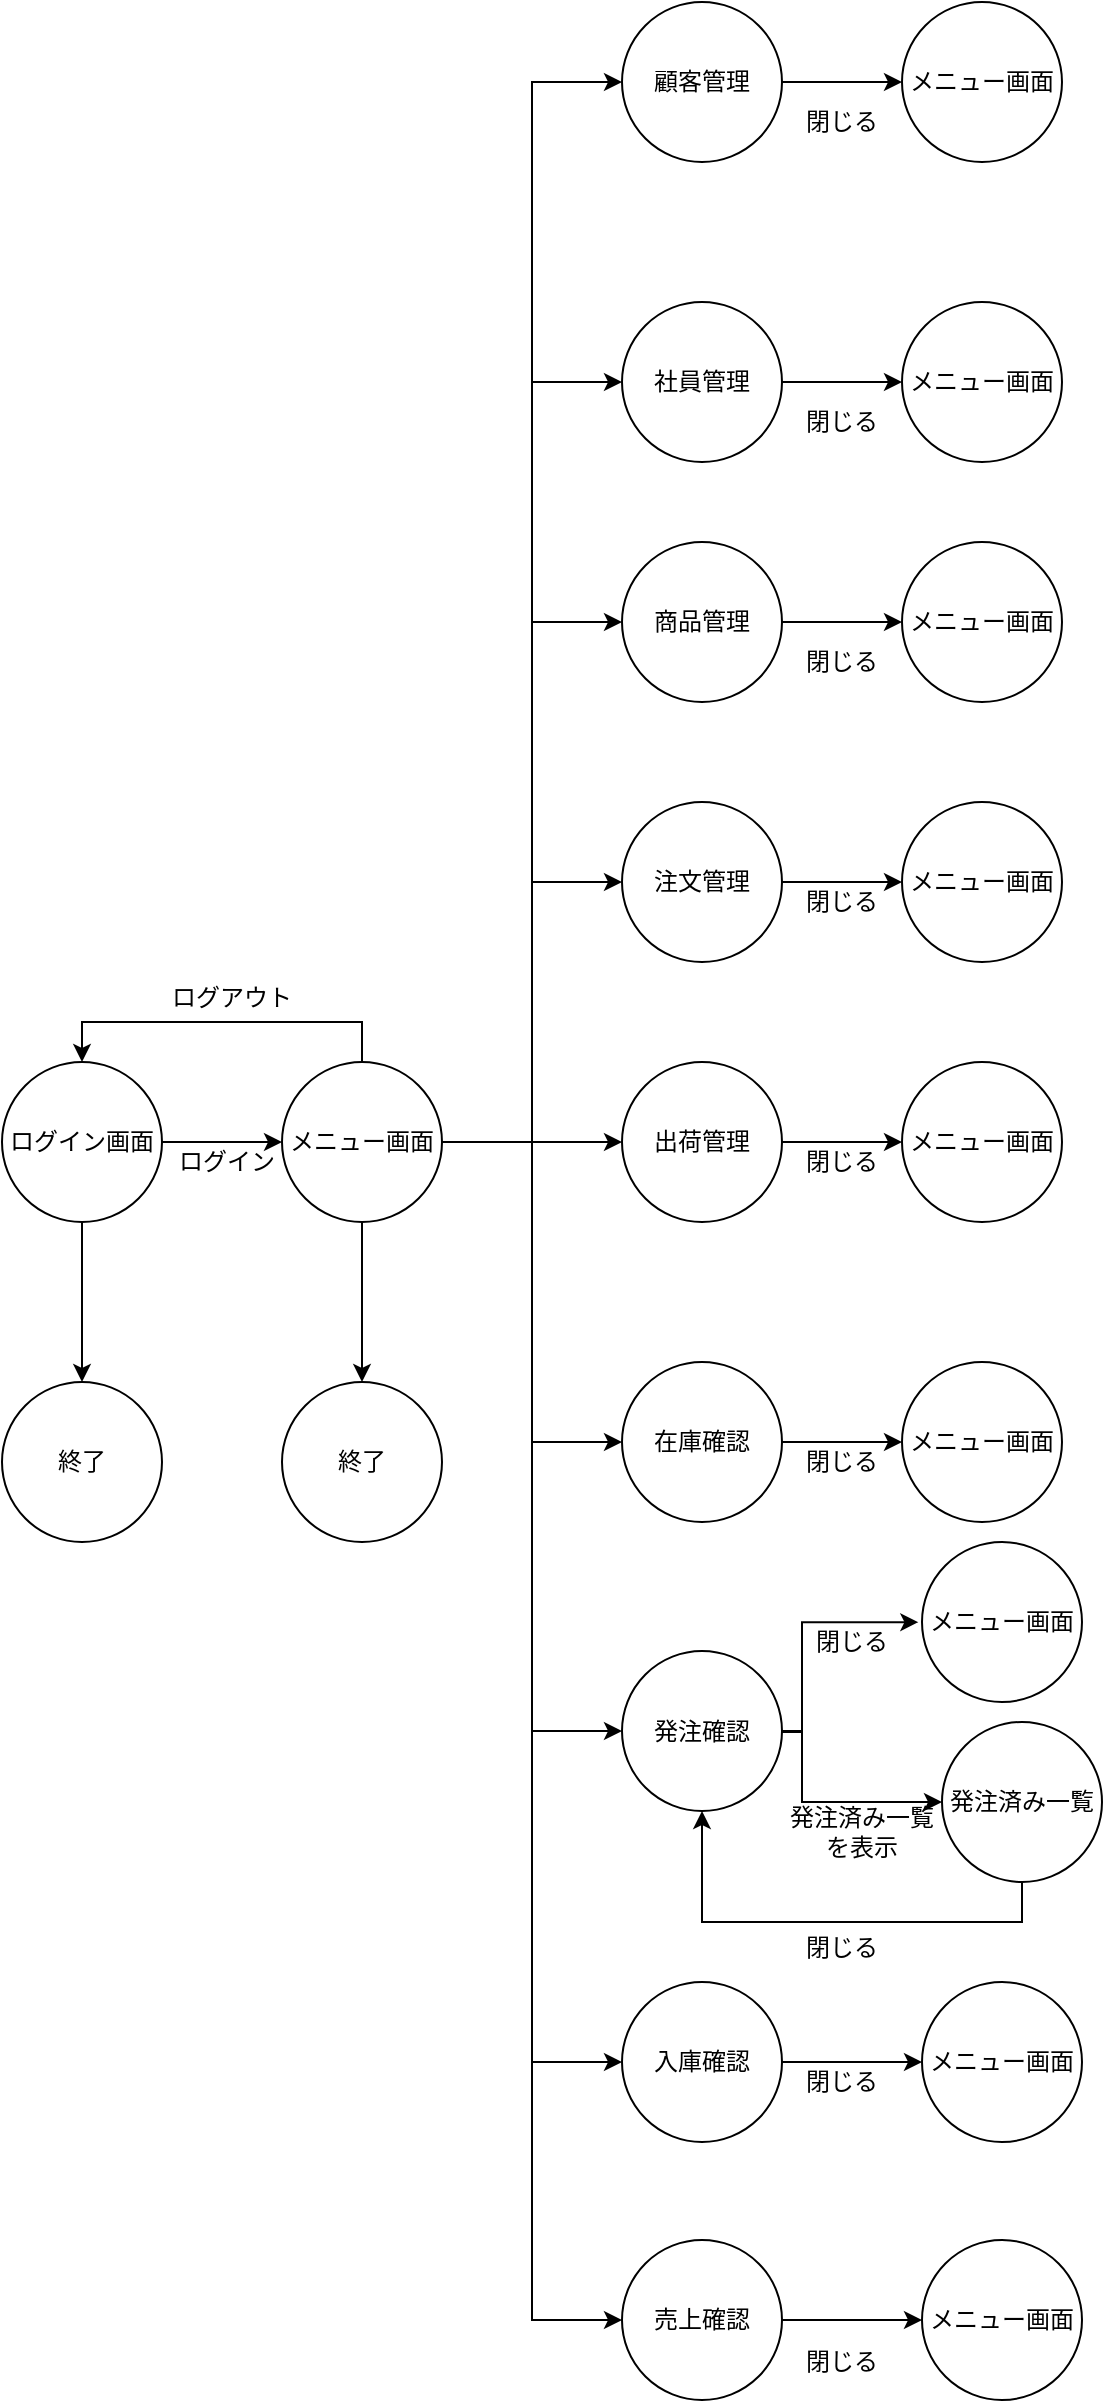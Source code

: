 <mxfile version="12.1.7" type="device" pages="1"><diagram id="OMTHoiUMr27MDIO-R3xt" name="ページ1"><mxGraphModel dx="1874" dy="2300" grid="1" gridSize="10" guides="1" tooltips="1" connect="1" arrows="1" fold="1" page="1" pageScale="1" pageWidth="827" pageHeight="1169" math="0" shadow="0"><root><mxCell id="0"/><mxCell id="1" parent="0"/><mxCell id="sRR1D23NHWSHgjxONxMD-1" style="edgeStyle=orthogonalEdgeStyle;rounded=0;orthogonalLoop=1;jettySize=auto;html=1;entryX=0;entryY=0.5;entryDx=0;entryDy=0;" parent="1" source="sRR1D23NHWSHgjxONxMD-3" target="sRR1D23NHWSHgjxONxMD-17" edge="1"><mxGeometry relative="1" as="geometry"/></mxCell><mxCell id="sRR1D23NHWSHgjxONxMD-2" style="edgeStyle=orthogonalEdgeStyle;rounded=0;orthogonalLoop=1;jettySize=auto;html=1;entryX=0.5;entryY=0;entryDx=0;entryDy=0;" parent="1" source="sRR1D23NHWSHgjxONxMD-3" target="sRR1D23NHWSHgjxONxMD-63" edge="1"><mxGeometry relative="1" as="geometry"/></mxCell><mxCell id="sRR1D23NHWSHgjxONxMD-3" value="ログイン画面" style="ellipse;whiteSpace=wrap;html=1;aspect=fixed;" parent="1" vertex="1"><mxGeometry x="130" y="270" width="80" height="80" as="geometry"/></mxCell><mxCell id="sRR1D23NHWSHgjxONxMD-4" style="edgeStyle=orthogonalEdgeStyle;rounded=0;orthogonalLoop=1;jettySize=auto;html=1;entryX=0;entryY=0.5;entryDx=0;entryDy=0;" parent="1" target="sRR1D23NHWSHgjxONxMD-20" edge="1"><mxGeometry relative="1" as="geometry"><mxPoint x="354" y="310" as="sourcePoint"/><mxPoint x="444.286" y="-321.429" as="targetPoint"/><Array as="points"><mxPoint x="395" y="310"/><mxPoint x="395" y="-220"/></Array></mxGeometry></mxCell><mxCell id="sRR1D23NHWSHgjxONxMD-5" style="edgeStyle=orthogonalEdgeStyle;rounded=0;orthogonalLoop=1;jettySize=auto;html=1;exitX=1;exitY=0.5;exitDx=0;exitDy=0;entryX=0;entryY=0.5;entryDx=0;entryDy=0;" parent="1" source="sRR1D23NHWSHgjxONxMD-17" target="sRR1D23NHWSHgjxONxMD-22" edge="1"><mxGeometry relative="1" as="geometry"/></mxCell><mxCell id="sRR1D23NHWSHgjxONxMD-6" style="edgeStyle=orthogonalEdgeStyle;rounded=0;orthogonalLoop=1;jettySize=auto;html=1;exitX=1;exitY=0.5;exitDx=0;exitDy=0;entryX=0;entryY=0.5;entryDx=0;entryDy=0;" parent="1" source="sRR1D23NHWSHgjxONxMD-17" target="sRR1D23NHWSHgjxONxMD-24" edge="1"><mxGeometry relative="1" as="geometry"/></mxCell><mxCell id="sRR1D23NHWSHgjxONxMD-7" style="edgeStyle=orthogonalEdgeStyle;rounded=0;orthogonalLoop=1;jettySize=auto;html=1;exitX=1;exitY=0.5;exitDx=0;exitDy=0;entryX=0;entryY=0.5;entryDx=0;entryDy=0;" parent="1" source="sRR1D23NHWSHgjxONxMD-17" target="sRR1D23NHWSHgjxONxMD-26" edge="1"><mxGeometry relative="1" as="geometry"/></mxCell><mxCell id="sRR1D23NHWSHgjxONxMD-8" style="edgeStyle=orthogonalEdgeStyle;rounded=0;orthogonalLoop=1;jettySize=auto;html=1;exitX=1;exitY=0.5;exitDx=0;exitDy=0;entryX=0;entryY=0.5;entryDx=0;entryDy=0;" parent="1" source="sRR1D23NHWSHgjxONxMD-17" target="sRR1D23NHWSHgjxONxMD-29" edge="1"><mxGeometry relative="1" as="geometry"/></mxCell><mxCell id="sRR1D23NHWSHgjxONxMD-9" style="edgeStyle=orthogonalEdgeStyle;rounded=0;orthogonalLoop=1;jettySize=auto;html=1;exitX=1;exitY=0.5;exitDx=0;exitDy=0;entryX=0;entryY=0.5;entryDx=0;entryDy=0;" parent="1" source="sRR1D23NHWSHgjxONxMD-17" target="sRR1D23NHWSHgjxONxMD-31" edge="1"><mxGeometry relative="1" as="geometry"/></mxCell><mxCell id="sRR1D23NHWSHgjxONxMD-10" style="edgeStyle=orthogonalEdgeStyle;rounded=0;orthogonalLoop=1;jettySize=auto;html=1;exitX=1;exitY=0.5;exitDx=0;exitDy=0;entryX=0;entryY=0.5;entryDx=0;entryDy=0;" parent="1" source="sRR1D23NHWSHgjxONxMD-17" target="sRR1D23NHWSHgjxONxMD-33" edge="1"><mxGeometry relative="1" as="geometry"/></mxCell><mxCell id="sRR1D23NHWSHgjxONxMD-11" style="edgeStyle=orthogonalEdgeStyle;rounded=0;orthogonalLoop=1;jettySize=auto;html=1;exitX=1;exitY=0.5;exitDx=0;exitDy=0;entryX=0;entryY=0.5;entryDx=0;entryDy=0;" parent="1" source="sRR1D23NHWSHgjxONxMD-17" target="sRR1D23NHWSHgjxONxMD-35" edge="1"><mxGeometry relative="1" as="geometry"/></mxCell><mxCell id="sRR1D23NHWSHgjxONxMD-12" style="edgeStyle=orthogonalEdgeStyle;rounded=0;orthogonalLoop=1;jettySize=auto;html=1;exitX=1;exitY=0.5;exitDx=0;exitDy=0;entryX=0;entryY=0.5;entryDx=0;entryDy=0;" parent="1" source="sRR1D23NHWSHgjxONxMD-17" target="sRR1D23NHWSHgjxONxMD-37" edge="1"><mxGeometry relative="1" as="geometry"/></mxCell><mxCell id="sRR1D23NHWSHgjxONxMD-15" style="edgeStyle=orthogonalEdgeStyle;rounded=0;orthogonalLoop=1;jettySize=auto;html=1;exitX=0.5;exitY=1;exitDx=0;exitDy=0;entryX=0.5;entryY=0;entryDx=0;entryDy=0;" parent="1" source="sRR1D23NHWSHgjxONxMD-17" target="sRR1D23NHWSHgjxONxMD-18" edge="1"><mxGeometry relative="1" as="geometry"/></mxCell><mxCell id="sRR1D23NHWSHgjxONxMD-16" style="edgeStyle=orthogonalEdgeStyle;rounded=0;orthogonalLoop=1;jettySize=auto;html=1;entryX=0.5;entryY=0;entryDx=0;entryDy=0;entryPerimeter=0;" parent="1" source="sRR1D23NHWSHgjxONxMD-17" target="sRR1D23NHWSHgjxONxMD-3" edge="1"><mxGeometry relative="1" as="geometry"><Array as="points"><mxPoint x="310" y="250"/><mxPoint x="170" y="250"/></Array></mxGeometry></mxCell><mxCell id="sRR1D23NHWSHgjxONxMD-17" value="メニュー画面" style="ellipse;whiteSpace=wrap;html=1;aspect=fixed;" parent="1" vertex="1"><mxGeometry x="270" y="270" width="80" height="80" as="geometry"/></mxCell><mxCell id="sRR1D23NHWSHgjxONxMD-18" value="終了" style="ellipse;whiteSpace=wrap;html=1;aspect=fixed;" parent="1" vertex="1"><mxGeometry x="270" y="430" width="80" height="80" as="geometry"/></mxCell><mxCell id="sRR1D23NHWSHgjxONxMD-19" style="edgeStyle=orthogonalEdgeStyle;rounded=0;orthogonalLoop=1;jettySize=auto;html=1;exitX=1;exitY=0.5;exitDx=0;exitDy=0;entryX=0;entryY=0.5;entryDx=0;entryDy=0;" parent="1" source="sRR1D23NHWSHgjxONxMD-20" target="sRR1D23NHWSHgjxONxMD-42" edge="1"><mxGeometry relative="1" as="geometry"/></mxCell><mxCell id="sRR1D23NHWSHgjxONxMD-20" value="顧客管理" style="ellipse;whiteSpace=wrap;html=1;aspect=fixed;" parent="1" vertex="1"><mxGeometry x="440" y="-260" width="80" height="80" as="geometry"/></mxCell><mxCell id="sRR1D23NHWSHgjxONxMD-21" style="edgeStyle=orthogonalEdgeStyle;rounded=0;orthogonalLoop=1;jettySize=auto;html=1;entryX=0;entryY=0.5;entryDx=0;entryDy=0;" parent="1" source="sRR1D23NHWSHgjxONxMD-22" target="sRR1D23NHWSHgjxONxMD-43" edge="1"><mxGeometry relative="1" as="geometry"/></mxCell><mxCell id="sRR1D23NHWSHgjxONxMD-22" value="社員管理" style="ellipse;whiteSpace=wrap;html=1;aspect=fixed;" parent="1" vertex="1"><mxGeometry x="440" y="-110" width="80" height="80" as="geometry"/></mxCell><mxCell id="sRR1D23NHWSHgjxONxMD-23" style="edgeStyle=orthogonalEdgeStyle;rounded=0;orthogonalLoop=1;jettySize=auto;html=1;entryX=0;entryY=0.5;entryDx=0;entryDy=0;" parent="1" source="sRR1D23NHWSHgjxONxMD-24" target="sRR1D23NHWSHgjxONxMD-46" edge="1"><mxGeometry relative="1" as="geometry"/></mxCell><mxCell id="sRR1D23NHWSHgjxONxMD-24" value="商品管理" style="ellipse;whiteSpace=wrap;html=1;aspect=fixed;" parent="1" vertex="1"><mxGeometry x="440" y="10" width="80" height="80" as="geometry"/></mxCell><mxCell id="sRR1D23NHWSHgjxONxMD-76" style="edgeStyle=orthogonalEdgeStyle;rounded=0;orthogonalLoop=1;jettySize=auto;html=1;exitX=1;exitY=0.5;exitDx=0;exitDy=0;entryX=0;entryY=0.5;entryDx=0;entryDy=0;" parent="1" source="sRR1D23NHWSHgjxONxMD-26" target="sRR1D23NHWSHgjxONxMD-47" edge="1"><mxGeometry relative="1" as="geometry"/></mxCell><mxCell id="sRR1D23NHWSHgjxONxMD-26" value="注文管理" style="ellipse;whiteSpace=wrap;html=1;aspect=fixed;" parent="1" vertex="1"><mxGeometry x="440" y="140" width="80" height="80" as="geometry"/></mxCell><mxCell id="sRR1D23NHWSHgjxONxMD-80" style="edgeStyle=orthogonalEdgeStyle;rounded=0;orthogonalLoop=1;jettySize=auto;html=1;entryX=0;entryY=0.5;entryDx=0;entryDy=0;" parent="1" source="sRR1D23NHWSHgjxONxMD-29" target="sRR1D23NHWSHgjxONxMD-49" edge="1"><mxGeometry relative="1" as="geometry"/></mxCell><mxCell id="sRR1D23NHWSHgjxONxMD-29" value="出荷管理" style="ellipse;whiteSpace=wrap;html=1;aspect=fixed;" parent="1" vertex="1"><mxGeometry x="440" y="270" width="80" height="80" as="geometry"/></mxCell><mxCell id="sRR1D23NHWSHgjxONxMD-30" style="edgeStyle=orthogonalEdgeStyle;rounded=0;orthogonalLoop=1;jettySize=auto;html=1;exitX=1;exitY=0.5;exitDx=0;exitDy=0;entryX=0;entryY=0.5;entryDx=0;entryDy=0;" parent="1" source="sRR1D23NHWSHgjxONxMD-31" target="sRR1D23NHWSHgjxONxMD-53" edge="1"><mxGeometry relative="1" as="geometry"/></mxCell><mxCell id="sRR1D23NHWSHgjxONxMD-31" value="在庫確認" style="ellipse;whiteSpace=wrap;html=1;aspect=fixed;" parent="1" vertex="1"><mxGeometry x="440" y="420" width="80" height="80" as="geometry"/></mxCell><mxCell id="sRR1D23NHWSHgjxONxMD-32" style="edgeStyle=orthogonalEdgeStyle;rounded=0;orthogonalLoop=1;jettySize=auto;html=1;entryX=-0.023;entryY=0.501;entryDx=0;entryDy=0;entryPerimeter=0;" parent="1" source="sRR1D23NHWSHgjxONxMD-33" target="sRR1D23NHWSHgjxONxMD-55" edge="1"><mxGeometry relative="1" as="geometry"><Array as="points"><mxPoint x="530" y="605"/><mxPoint x="530" y="550"/></Array></mxGeometry></mxCell><mxCell id="sRR1D23NHWSHgjxONxMD-84" style="edgeStyle=orthogonalEdgeStyle;rounded=0;orthogonalLoop=1;jettySize=auto;html=1;exitX=1;exitY=1;exitDx=0;exitDy=0;entryX=0;entryY=0.5;entryDx=0;entryDy=0;" parent="1" source="sRR1D23NHWSHgjxONxMD-33" target="sRR1D23NHWSHgjxONxMD-51" edge="1"><mxGeometry relative="1" as="geometry"><Array as="points"><mxPoint x="508" y="605"/><mxPoint x="530" y="605"/><mxPoint x="530" y="640"/></Array></mxGeometry></mxCell><mxCell id="sRR1D23NHWSHgjxONxMD-33" value="発注確認" style="ellipse;whiteSpace=wrap;html=1;aspect=fixed;" parent="1" vertex="1"><mxGeometry x="440" y="564.5" width="80" height="80" as="geometry"/></mxCell><mxCell id="sRR1D23NHWSHgjxONxMD-34" style="edgeStyle=orthogonalEdgeStyle;rounded=0;orthogonalLoop=1;jettySize=auto;html=1;exitX=1;exitY=0.5;exitDx=0;exitDy=0;entryX=0;entryY=0.5;entryDx=0;entryDy=0;" parent="1" source="sRR1D23NHWSHgjxONxMD-35" target="sRR1D23NHWSHgjxONxMD-57" edge="1"><mxGeometry relative="1" as="geometry"/></mxCell><mxCell id="sRR1D23NHWSHgjxONxMD-35" value="入庫確認" style="ellipse;whiteSpace=wrap;html=1;aspect=fixed;" parent="1" vertex="1"><mxGeometry x="440" y="730" width="80" height="80" as="geometry"/></mxCell><mxCell id="sRR1D23NHWSHgjxONxMD-36" style="edgeStyle=orthogonalEdgeStyle;rounded=0;orthogonalLoop=1;jettySize=auto;html=1;entryX=0;entryY=0.5;entryDx=0;entryDy=0;entryPerimeter=0;" parent="1" source="sRR1D23NHWSHgjxONxMD-37" target="sRR1D23NHWSHgjxONxMD-59" edge="1"><mxGeometry relative="1" as="geometry"/></mxCell><mxCell id="sRR1D23NHWSHgjxONxMD-37" value="売上確認" style="ellipse;whiteSpace=wrap;html=1;aspect=fixed;" parent="1" vertex="1"><mxGeometry x="440" y="859" width="80" height="80" as="geometry"/></mxCell><mxCell id="sRR1D23NHWSHgjxONxMD-42" value="メニュー画面" style="ellipse;whiteSpace=wrap;html=1;aspect=fixed;" parent="1" vertex="1"><mxGeometry x="580" y="-260" width="80" height="80" as="geometry"/></mxCell><mxCell id="sRR1D23NHWSHgjxONxMD-43" value="メニュー画面" style="ellipse;whiteSpace=wrap;html=1;aspect=fixed;" parent="1" vertex="1"><mxGeometry x="580" y="-110" width="80" height="80" as="geometry"/></mxCell><mxCell id="sRR1D23NHWSHgjxONxMD-44" value="閉じる" style="text;html=1;strokeColor=none;fillColor=none;align=center;verticalAlign=middle;whiteSpace=wrap;rounded=0;" parent="1" vertex="1"><mxGeometry x="530" y="-210" width="40" height="20" as="geometry"/></mxCell><mxCell id="sRR1D23NHWSHgjxONxMD-45" value="閉じる" style="text;html=1;strokeColor=none;fillColor=none;align=center;verticalAlign=middle;whiteSpace=wrap;rounded=0;" parent="1" vertex="1"><mxGeometry x="530" y="-60" width="40" height="20" as="geometry"/></mxCell><mxCell id="sRR1D23NHWSHgjxONxMD-46" value="メニュー画面" style="ellipse;whiteSpace=wrap;html=1;aspect=fixed;" parent="1" vertex="1"><mxGeometry x="580" y="10" width="80" height="80" as="geometry"/></mxCell><mxCell id="sRR1D23NHWSHgjxONxMD-47" value="メニュー画面" style="ellipse;whiteSpace=wrap;html=1;aspect=fixed;" parent="1" vertex="1"><mxGeometry x="580" y="140" width="80" height="80" as="geometry"/></mxCell><mxCell id="sRR1D23NHWSHgjxONxMD-48" value="閉じる" style="text;html=1;strokeColor=none;fillColor=none;align=center;verticalAlign=middle;whiteSpace=wrap;rounded=0;" parent="1" vertex="1"><mxGeometry x="530" y="180" width="40" height="20" as="geometry"/></mxCell><mxCell id="sRR1D23NHWSHgjxONxMD-49" value="メニュー画面" style="ellipse;whiteSpace=wrap;html=1;aspect=fixed;" parent="1" vertex="1"><mxGeometry x="580" y="270" width="80" height="80" as="geometry"/></mxCell><mxCell id="sRR1D23NHWSHgjxONxMD-83" style="edgeStyle=orthogonalEdgeStyle;rounded=0;orthogonalLoop=1;jettySize=auto;html=1;exitX=0.5;exitY=1;exitDx=0;exitDy=0;entryX=0.5;entryY=1;entryDx=0;entryDy=0;" parent="1" source="sRR1D23NHWSHgjxONxMD-51" target="sRR1D23NHWSHgjxONxMD-33" edge="1"><mxGeometry relative="1" as="geometry"/></mxCell><mxCell id="sRR1D23NHWSHgjxONxMD-51" value="発注済み一覧" style="ellipse;whiteSpace=wrap;html=1;aspect=fixed;" parent="1" vertex="1"><mxGeometry x="600" y="600" width="80" height="80" as="geometry"/></mxCell><mxCell id="sRR1D23NHWSHgjxONxMD-53" value="メニュー画面" style="ellipse;whiteSpace=wrap;html=1;aspect=fixed;" parent="1" vertex="1"><mxGeometry x="580" y="420" width="80" height="80" as="geometry"/></mxCell><mxCell id="sRR1D23NHWSHgjxONxMD-54" value="閉じる" style="text;html=1;strokeColor=none;fillColor=none;align=center;verticalAlign=middle;whiteSpace=wrap;rounded=0;" parent="1" vertex="1"><mxGeometry x="530" y="460" width="40" height="20" as="geometry"/></mxCell><mxCell id="sRR1D23NHWSHgjxONxMD-55" value="メニュー画面" style="ellipse;whiteSpace=wrap;html=1;aspect=fixed;" parent="1" vertex="1"><mxGeometry x="590" y="510" width="80" height="80" as="geometry"/></mxCell><mxCell id="sRR1D23NHWSHgjxONxMD-56" value="閉じる" style="text;html=1;strokeColor=none;fillColor=none;align=center;verticalAlign=middle;whiteSpace=wrap;rounded=0;" parent="1" vertex="1"><mxGeometry x="535" y="550" width="40" height="20" as="geometry"/></mxCell><mxCell id="sRR1D23NHWSHgjxONxMD-57" value="メニュー画面" style="ellipse;whiteSpace=wrap;html=1;aspect=fixed;" parent="1" vertex="1"><mxGeometry x="590" y="730" width="80" height="80" as="geometry"/></mxCell><mxCell id="sRR1D23NHWSHgjxONxMD-58" value="閉じる" style="text;html=1;strokeColor=none;fillColor=none;align=center;verticalAlign=middle;whiteSpace=wrap;rounded=0;" parent="1" vertex="1"><mxGeometry x="530" y="770" width="40" height="20" as="geometry"/></mxCell><mxCell id="sRR1D23NHWSHgjxONxMD-59" value="メニュー画面" style="ellipse;whiteSpace=wrap;html=1;aspect=fixed;" parent="1" vertex="1"><mxGeometry x="590" y="859" width="80" height="80" as="geometry"/></mxCell><mxCell id="sRR1D23NHWSHgjxONxMD-60" value="閉じる" style="text;html=1;strokeColor=none;fillColor=none;align=center;verticalAlign=middle;whiteSpace=wrap;rounded=0;" parent="1" vertex="1"><mxGeometry x="530" y="910" width="40" height="20" as="geometry"/></mxCell><mxCell id="sRR1D23NHWSHgjxONxMD-63" value="終了" style="ellipse;whiteSpace=wrap;html=1;aspect=fixed;" parent="1" vertex="1"><mxGeometry x="130" y="430" width="80" height="80" as="geometry"/></mxCell><mxCell id="sRR1D23NHWSHgjxONxMD-64" value="ログアウト" style="text;html=1;strokeColor=none;fillColor=none;align=center;verticalAlign=middle;whiteSpace=wrap;rounded=0;" parent="1" vertex="1"><mxGeometry x="210" y="225" width="70" height="25" as="geometry"/></mxCell><mxCell id="sRR1D23NHWSHgjxONxMD-65" value="閉じる" style="text;html=1;strokeColor=none;fillColor=none;align=center;verticalAlign=middle;whiteSpace=wrap;rounded=0;" parent="1" vertex="1"><mxGeometry x="530" y="60" width="40" height="20" as="geometry"/></mxCell><mxCell id="sRR1D23NHWSHgjxONxMD-70" value="ログイン" style="text;html=1;strokeColor=none;fillColor=none;align=center;verticalAlign=middle;whiteSpace=wrap;rounded=0;" parent="1" vertex="1"><mxGeometry x="210" y="310" width="65" height="20" as="geometry"/></mxCell><mxCell id="sRR1D23NHWSHgjxONxMD-81" style="edgeStyle=orthogonalEdgeStyle;rounded=0;orthogonalLoop=1;jettySize=auto;html=1;exitX=0.5;exitY=1;exitDx=0;exitDy=0;" parent="1" source="sRR1D23NHWSHgjxONxMD-54" target="sRR1D23NHWSHgjxONxMD-54" edge="1"><mxGeometry relative="1" as="geometry"/></mxCell><mxCell id="sRR1D23NHWSHgjxONxMD-82" value="閉じる" style="text;html=1;strokeColor=none;fillColor=none;align=center;verticalAlign=middle;whiteSpace=wrap;rounded=0;" parent="1" vertex="1"><mxGeometry x="530" y="280" width="40" height="80" as="geometry"/></mxCell><mxCell id="sRR1D23NHWSHgjxONxMD-86" value="発注済み一覧を表示" style="text;html=1;strokeColor=none;fillColor=none;align=center;verticalAlign=middle;whiteSpace=wrap;rounded=0;" parent="1" vertex="1"><mxGeometry x="520" y="644.5" width="80" height="20" as="geometry"/></mxCell><mxCell id="sRR1D23NHWSHgjxONxMD-88" value="閉じる" style="text;html=1;strokeColor=none;fillColor=none;align=center;verticalAlign=middle;whiteSpace=wrap;rounded=0;" parent="1" vertex="1"><mxGeometry x="530" y="702.5" width="40" height="20" as="geometry"/></mxCell></root></mxGraphModel></diagram></mxfile>